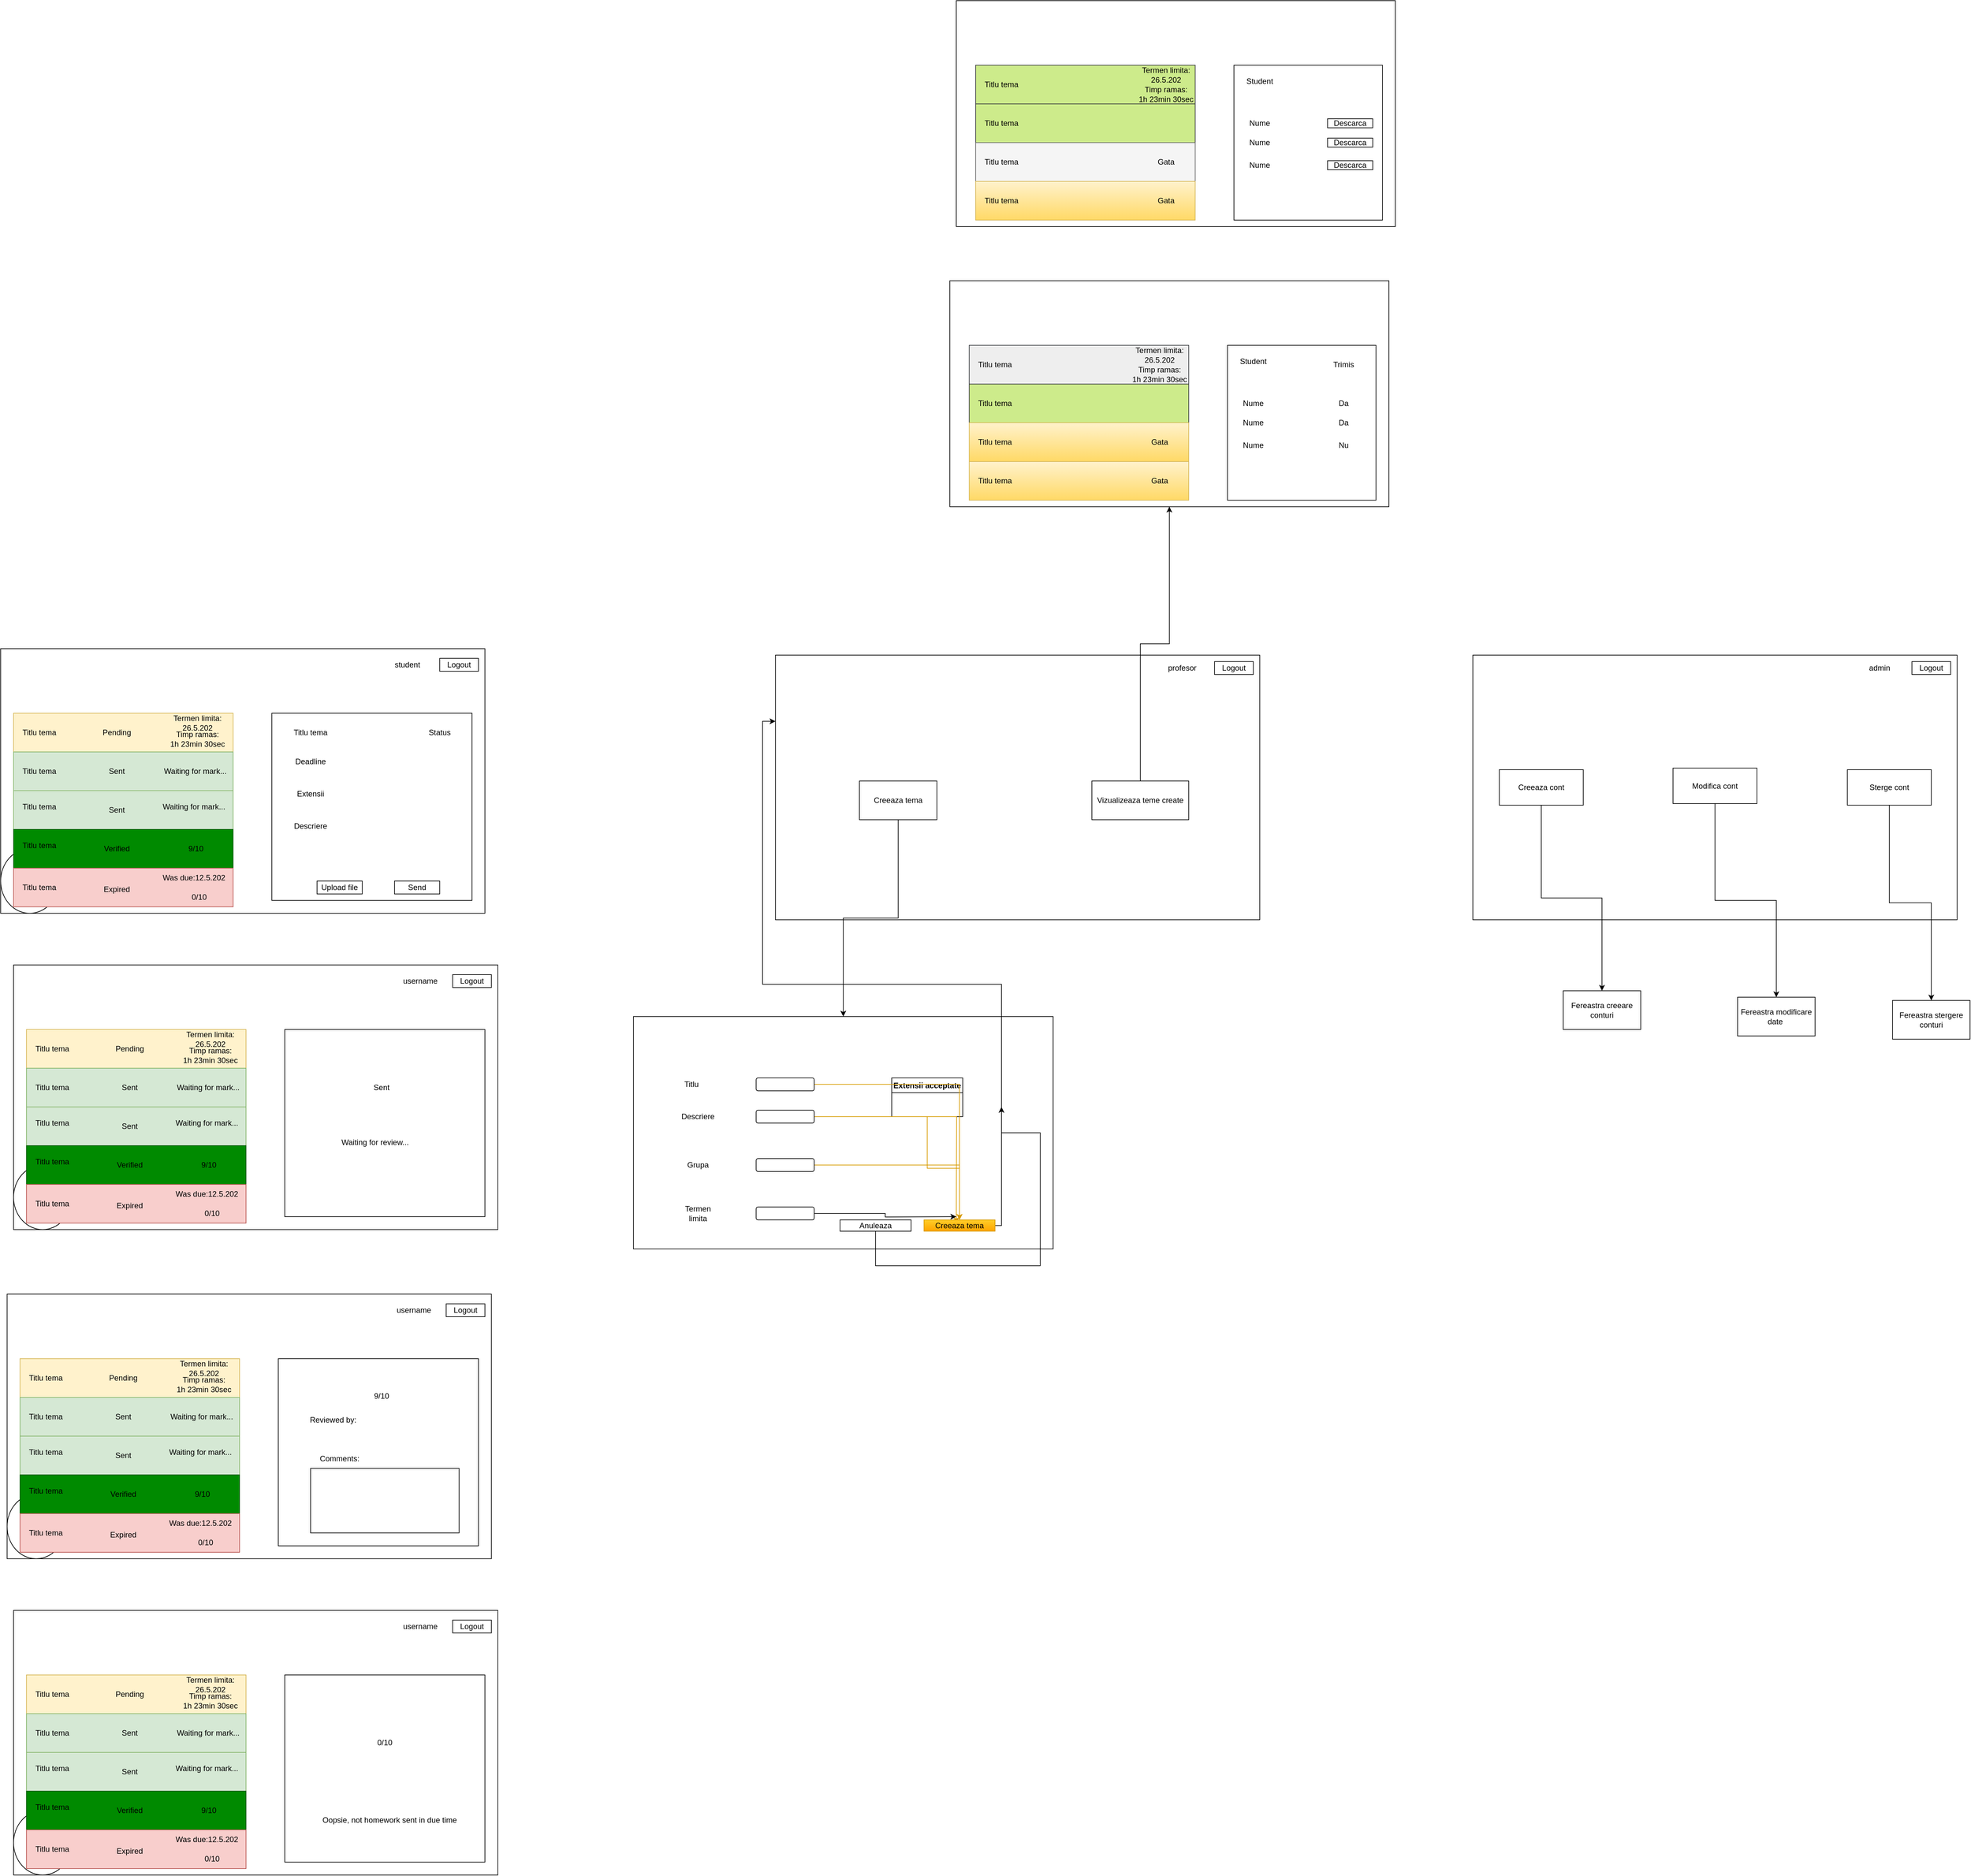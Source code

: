 <mxfile version="21.2.1" type="device">
  <diagram name="Pagina-1" id="XU3qZaKpHrffcBqZ7gna">
    <mxGraphModel dx="875" dy="1647" grid="1" gridSize="10" guides="1" tooltips="1" connect="1" arrows="1" fold="1" page="1" pageScale="1" pageWidth="827" pageHeight="1169" math="0" shadow="0">
      <root>
        <mxCell id="0" />
        <mxCell id="1" parent="0" />
        <mxCell id="yCoRCrYcr9WR2kOmPFQ8-5" value="" style="rounded=0;whiteSpace=wrap;html=1;" vertex="1" parent="1">
          <mxGeometry x="30" y="70" width="750" height="410" as="geometry" />
        </mxCell>
        <mxCell id="yCoRCrYcr9WR2kOmPFQ8-6" value="student" style="text;html=1;strokeColor=none;fillColor=none;align=center;verticalAlign=middle;whiteSpace=wrap;rounded=0;" vertex="1" parent="1">
          <mxGeometry x="630" y="80" width="60" height="30" as="geometry" />
        </mxCell>
        <mxCell id="yCoRCrYcr9WR2kOmPFQ8-7" value="Logout" style="rounded=0;whiteSpace=wrap;html=1;" vertex="1" parent="1">
          <mxGeometry x="710" y="85" width="60" height="20" as="geometry" />
        </mxCell>
        <mxCell id="yCoRCrYcr9WR2kOmPFQ8-23" value="" style="ellipse;whiteSpace=wrap;html=1;" vertex="1" parent="1">
          <mxGeometry x="30" y="380" width="90" height="100" as="geometry" />
        </mxCell>
        <mxCell id="yCoRCrYcr9WR2kOmPFQ8-24" value="" style="rounded=0;whiteSpace=wrap;html=1;fillColor=#fff2cc;strokeColor=#d6b656;" vertex="1" parent="1">
          <mxGeometry x="50" y="170" width="340" height="60" as="geometry" />
        </mxCell>
        <mxCell id="yCoRCrYcr9WR2kOmPFQ8-25" value="" style="rounded=0;whiteSpace=wrap;html=1;fillColor=#d5e8d4;strokeColor=#82b366;" vertex="1" parent="1">
          <mxGeometry x="50" y="230" width="340" height="60" as="geometry" />
        </mxCell>
        <mxCell id="yCoRCrYcr9WR2kOmPFQ8-26" value="" style="rounded=0;whiteSpace=wrap;html=1;fillColor=#d5e8d4;strokeColor=#82b366;" vertex="1" parent="1">
          <mxGeometry x="50" y="290" width="340" height="60" as="geometry" />
        </mxCell>
        <mxCell id="yCoRCrYcr9WR2kOmPFQ8-27" value="" style="rounded=0;whiteSpace=wrap;html=1;fillColor=#008a00;strokeColor=#005700;fontColor=#ffffff;" vertex="1" parent="1">
          <mxGeometry x="50" y="350" width="340" height="60" as="geometry" />
        </mxCell>
        <mxCell id="yCoRCrYcr9WR2kOmPFQ8-28" value="" style="rounded=0;whiteSpace=wrap;html=1;fillColor=#f8cecc;strokeColor=#b85450;" vertex="1" parent="1">
          <mxGeometry x="50" y="410" width="340" height="60" as="geometry" />
        </mxCell>
        <mxCell id="yCoRCrYcr9WR2kOmPFQ8-29" value="" style="rounded=0;whiteSpace=wrap;html=1;" vertex="1" parent="1">
          <mxGeometry x="450" y="170" width="310" height="290" as="geometry" />
        </mxCell>
        <mxCell id="yCoRCrYcr9WR2kOmPFQ8-30" value="Titlu tema" style="text;html=1;strokeColor=none;fillColor=none;align=center;verticalAlign=middle;whiteSpace=wrap;rounded=0;" vertex="1" parent="1">
          <mxGeometry x="60" y="185" width="60" height="30" as="geometry" />
        </mxCell>
        <mxCell id="yCoRCrYcr9WR2kOmPFQ8-31" value="Termen limita:&lt;br&gt;26.5.202" style="text;html=1;strokeColor=none;fillColor=none;align=center;verticalAlign=middle;whiteSpace=wrap;rounded=0;" vertex="1" parent="1">
          <mxGeometry x="290" y="180" width="90" height="10" as="geometry" />
        </mxCell>
        <mxCell id="yCoRCrYcr9WR2kOmPFQ8-32" value="Timp ramas:&lt;br&gt;1h 23min 30sec" style="text;html=1;strokeColor=none;fillColor=none;align=center;verticalAlign=middle;whiteSpace=wrap;rounded=0;" vertex="1" parent="1">
          <mxGeometry x="290" y="205" width="90" height="10" as="geometry" />
        </mxCell>
        <mxCell id="yCoRCrYcr9WR2kOmPFQ8-33" value="Titlu tema" style="text;html=1;strokeColor=none;fillColor=none;align=center;verticalAlign=middle;whiteSpace=wrap;rounded=0;" vertex="1" parent="1">
          <mxGeometry x="470" y="185" width="80" height="30" as="geometry" />
        </mxCell>
        <mxCell id="yCoRCrYcr9WR2kOmPFQ8-34" value="Deadline" style="text;html=1;strokeColor=none;fillColor=none;align=center;verticalAlign=middle;whiteSpace=wrap;rounded=0;" vertex="1" parent="1">
          <mxGeometry x="480" y="230" width="60" height="30" as="geometry" />
        </mxCell>
        <mxCell id="yCoRCrYcr9WR2kOmPFQ8-35" value="Status" style="text;html=1;strokeColor=none;fillColor=none;align=center;verticalAlign=middle;whiteSpace=wrap;rounded=0;" vertex="1" parent="1">
          <mxGeometry x="670" y="185" width="80" height="30" as="geometry" />
        </mxCell>
        <mxCell id="yCoRCrYcr9WR2kOmPFQ8-36" value="Upload file" style="rounded=0;whiteSpace=wrap;html=1;" vertex="1" parent="1">
          <mxGeometry x="520" y="430" width="70" height="20" as="geometry" />
        </mxCell>
        <mxCell id="yCoRCrYcr9WR2kOmPFQ8-37" value="Send" style="rounded=0;whiteSpace=wrap;html=1;" vertex="1" parent="1">
          <mxGeometry x="640" y="430" width="70" height="20" as="geometry" />
        </mxCell>
        <mxCell id="yCoRCrYcr9WR2kOmPFQ8-38" value="Extensii" style="text;html=1;strokeColor=none;fillColor=none;align=center;verticalAlign=middle;whiteSpace=wrap;rounded=0;" vertex="1" parent="1">
          <mxGeometry x="480" y="280" width="60" height="30" as="geometry" />
        </mxCell>
        <mxCell id="yCoRCrYcr9WR2kOmPFQ8-39" value="Descriere" style="text;html=1;strokeColor=none;fillColor=none;align=center;verticalAlign=middle;whiteSpace=wrap;rounded=0;" vertex="1" parent="1">
          <mxGeometry x="480" y="330" width="60" height="30" as="geometry" />
        </mxCell>
        <mxCell id="yCoRCrYcr9WR2kOmPFQ8-40" value="Pending" style="text;html=1;strokeColor=none;fillColor=none;align=center;verticalAlign=middle;whiteSpace=wrap;rounded=0;" vertex="1" parent="1">
          <mxGeometry x="180" y="185" width="60" height="30" as="geometry" />
        </mxCell>
        <mxCell id="yCoRCrYcr9WR2kOmPFQ8-41" value="Expired" style="text;html=1;strokeColor=none;fillColor=none;align=center;verticalAlign=middle;whiteSpace=wrap;rounded=0;" vertex="1" parent="1">
          <mxGeometry x="180" y="430" width="60" height="25" as="geometry" />
        </mxCell>
        <mxCell id="yCoRCrYcr9WR2kOmPFQ8-42" value="Sent" style="text;html=1;strokeColor=none;fillColor=none;align=center;verticalAlign=middle;whiteSpace=wrap;rounded=0;" vertex="1" parent="1">
          <mxGeometry x="180" y="245" width="60" height="30" as="geometry" />
        </mxCell>
        <mxCell id="yCoRCrYcr9WR2kOmPFQ8-43" value="Sent" style="text;html=1;strokeColor=none;fillColor=none;align=center;verticalAlign=middle;whiteSpace=wrap;rounded=0;" vertex="1" parent="1">
          <mxGeometry x="180" y="305" width="60" height="30" as="geometry" />
        </mxCell>
        <mxCell id="yCoRCrYcr9WR2kOmPFQ8-44" value="Verified" style="text;html=1;strokeColor=none;fillColor=none;align=center;verticalAlign=middle;whiteSpace=wrap;rounded=0;" vertex="1" parent="1">
          <mxGeometry x="180" y="365" width="60" height="30" as="geometry" />
        </mxCell>
        <mxCell id="yCoRCrYcr9WR2kOmPFQ8-45" value="Titlu tema" style="text;html=1;strokeColor=none;fillColor=none;align=center;verticalAlign=middle;whiteSpace=wrap;rounded=0;" vertex="1" parent="1">
          <mxGeometry x="60" y="245" width="60" height="30" as="geometry" />
        </mxCell>
        <mxCell id="yCoRCrYcr9WR2kOmPFQ8-46" value="Titlu tema" style="text;html=1;strokeColor=none;fillColor=none;align=center;verticalAlign=middle;whiteSpace=wrap;rounded=0;" vertex="1" parent="1">
          <mxGeometry x="60" y="300" width="60" height="30" as="geometry" />
        </mxCell>
        <mxCell id="yCoRCrYcr9WR2kOmPFQ8-47" value="Titlu tema" style="text;html=1;strokeColor=none;fillColor=none;align=center;verticalAlign=middle;whiteSpace=wrap;rounded=0;" vertex="1" parent="1">
          <mxGeometry x="60" y="360" width="60" height="30" as="geometry" />
        </mxCell>
        <mxCell id="yCoRCrYcr9WR2kOmPFQ8-48" value="Waiting for mark..." style="text;html=1;strokeColor=none;fillColor=none;align=center;verticalAlign=middle;whiteSpace=wrap;rounded=0;" vertex="1" parent="1">
          <mxGeometry x="280" y="245" width="102.5" height="30" as="geometry" />
        </mxCell>
        <mxCell id="yCoRCrYcr9WR2kOmPFQ8-50" value="9/10" style="text;html=1;strokeColor=none;fillColor=none;align=center;verticalAlign=middle;whiteSpace=wrap;rounded=0;" vertex="1" parent="1">
          <mxGeometry x="285" y="365" width="95" height="30" as="geometry" />
        </mxCell>
        <mxCell id="yCoRCrYcr9WR2kOmPFQ8-51" value="Was due:12.5.202" style="text;html=1;strokeColor=none;fillColor=none;align=center;verticalAlign=middle;whiteSpace=wrap;rounded=0;" vertex="1" parent="1">
          <mxGeometry x="262.5" y="410" width="132.5" height="30" as="geometry" />
        </mxCell>
        <mxCell id="yCoRCrYcr9WR2kOmPFQ8-52" value="Titlu tema" style="text;html=1;strokeColor=none;fillColor=none;align=center;verticalAlign=middle;whiteSpace=wrap;rounded=0;" vertex="1" parent="1">
          <mxGeometry x="60" y="425" width="60" height="30" as="geometry" />
        </mxCell>
        <mxCell id="yCoRCrYcr9WR2kOmPFQ8-53" value="Waiting for mark..." style="text;html=1;strokeColor=none;fillColor=none;align=center;verticalAlign=middle;whiteSpace=wrap;rounded=0;" vertex="1" parent="1">
          <mxGeometry x="277.5" y="300" width="102.5" height="30" as="geometry" />
        </mxCell>
        <mxCell id="yCoRCrYcr9WR2kOmPFQ8-54" value="0/10" style="text;html=1;strokeColor=none;fillColor=none;align=center;verticalAlign=middle;whiteSpace=wrap;rounded=0;" vertex="1" parent="1">
          <mxGeometry x="290" y="440" width="95" height="30" as="geometry" />
        </mxCell>
        <mxCell id="yCoRCrYcr9WR2kOmPFQ8-56" value="" style="rounded=0;whiteSpace=wrap;html=1;" vertex="1" parent="1">
          <mxGeometry x="50" y="560" width="750" height="410" as="geometry" />
        </mxCell>
        <mxCell id="yCoRCrYcr9WR2kOmPFQ8-57" value="username" style="text;html=1;strokeColor=none;fillColor=none;align=center;verticalAlign=middle;whiteSpace=wrap;rounded=0;" vertex="1" parent="1">
          <mxGeometry x="650" y="570" width="60" height="30" as="geometry" />
        </mxCell>
        <mxCell id="yCoRCrYcr9WR2kOmPFQ8-58" value="Logout" style="rounded=0;whiteSpace=wrap;html=1;" vertex="1" parent="1">
          <mxGeometry x="730" y="575" width="60" height="20" as="geometry" />
        </mxCell>
        <mxCell id="yCoRCrYcr9WR2kOmPFQ8-59" value="" style="ellipse;whiteSpace=wrap;html=1;" vertex="1" parent="1">
          <mxGeometry x="50" y="870" width="90" height="100" as="geometry" />
        </mxCell>
        <mxCell id="yCoRCrYcr9WR2kOmPFQ8-60" value="" style="rounded=0;whiteSpace=wrap;html=1;fillColor=#fff2cc;strokeColor=#d6b656;" vertex="1" parent="1">
          <mxGeometry x="70" y="660" width="340" height="60" as="geometry" />
        </mxCell>
        <mxCell id="yCoRCrYcr9WR2kOmPFQ8-61" value="" style="rounded=0;whiteSpace=wrap;html=1;fillColor=#d5e8d4;strokeColor=#82b366;" vertex="1" parent="1">
          <mxGeometry x="70" y="720" width="340" height="60" as="geometry" />
        </mxCell>
        <mxCell id="yCoRCrYcr9WR2kOmPFQ8-62" value="" style="rounded=0;whiteSpace=wrap;html=1;fillColor=#d5e8d4;strokeColor=#82b366;" vertex="1" parent="1">
          <mxGeometry x="70" y="780" width="340" height="60" as="geometry" />
        </mxCell>
        <mxCell id="yCoRCrYcr9WR2kOmPFQ8-63" value="" style="rounded=0;whiteSpace=wrap;html=1;fillColor=#008a00;strokeColor=#005700;fontColor=#ffffff;" vertex="1" parent="1">
          <mxGeometry x="70" y="840" width="340" height="60" as="geometry" />
        </mxCell>
        <mxCell id="yCoRCrYcr9WR2kOmPFQ8-64" value="" style="rounded=0;whiteSpace=wrap;html=1;fillColor=#f8cecc;strokeColor=#b85450;" vertex="1" parent="1">
          <mxGeometry x="70" y="900" width="340" height="60" as="geometry" />
        </mxCell>
        <mxCell id="yCoRCrYcr9WR2kOmPFQ8-65" value="" style="rounded=0;whiteSpace=wrap;html=1;" vertex="1" parent="1">
          <mxGeometry x="470" y="660" width="310" height="290" as="geometry" />
        </mxCell>
        <mxCell id="yCoRCrYcr9WR2kOmPFQ8-66" value="Titlu tema" style="text;html=1;strokeColor=none;fillColor=none;align=center;verticalAlign=middle;whiteSpace=wrap;rounded=0;" vertex="1" parent="1">
          <mxGeometry x="80" y="675" width="60" height="30" as="geometry" />
        </mxCell>
        <mxCell id="yCoRCrYcr9WR2kOmPFQ8-67" value="Termen limita:&lt;br&gt;26.5.202" style="text;html=1;strokeColor=none;fillColor=none;align=center;verticalAlign=middle;whiteSpace=wrap;rounded=0;" vertex="1" parent="1">
          <mxGeometry x="310" y="670" width="90" height="10" as="geometry" />
        </mxCell>
        <mxCell id="yCoRCrYcr9WR2kOmPFQ8-68" value="Timp ramas:&lt;br&gt;1h 23min 30sec" style="text;html=1;strokeColor=none;fillColor=none;align=center;verticalAlign=middle;whiteSpace=wrap;rounded=0;" vertex="1" parent="1">
          <mxGeometry x="310" y="695" width="90" height="10" as="geometry" />
        </mxCell>
        <mxCell id="yCoRCrYcr9WR2kOmPFQ8-76" value="Pending" style="text;html=1;strokeColor=none;fillColor=none;align=center;verticalAlign=middle;whiteSpace=wrap;rounded=0;" vertex="1" parent="1">
          <mxGeometry x="200" y="675" width="60" height="30" as="geometry" />
        </mxCell>
        <mxCell id="yCoRCrYcr9WR2kOmPFQ8-77" value="Expired" style="text;html=1;strokeColor=none;fillColor=none;align=center;verticalAlign=middle;whiteSpace=wrap;rounded=0;" vertex="1" parent="1">
          <mxGeometry x="200" y="920" width="60" height="25" as="geometry" />
        </mxCell>
        <mxCell id="yCoRCrYcr9WR2kOmPFQ8-78" value="Sent" style="text;html=1;strokeColor=none;fillColor=none;align=center;verticalAlign=middle;whiteSpace=wrap;rounded=0;" vertex="1" parent="1">
          <mxGeometry x="200" y="735" width="60" height="30" as="geometry" />
        </mxCell>
        <mxCell id="yCoRCrYcr9WR2kOmPFQ8-79" value="Sent" style="text;html=1;strokeColor=none;fillColor=none;align=center;verticalAlign=middle;whiteSpace=wrap;rounded=0;" vertex="1" parent="1">
          <mxGeometry x="200" y="795" width="60" height="30" as="geometry" />
        </mxCell>
        <mxCell id="yCoRCrYcr9WR2kOmPFQ8-80" value="Verified" style="text;html=1;strokeColor=none;fillColor=none;align=center;verticalAlign=middle;whiteSpace=wrap;rounded=0;" vertex="1" parent="1">
          <mxGeometry x="200" y="855" width="60" height="30" as="geometry" />
        </mxCell>
        <mxCell id="yCoRCrYcr9WR2kOmPFQ8-81" value="Titlu tema" style="text;html=1;strokeColor=none;fillColor=none;align=center;verticalAlign=middle;whiteSpace=wrap;rounded=0;" vertex="1" parent="1">
          <mxGeometry x="80" y="735" width="60" height="30" as="geometry" />
        </mxCell>
        <mxCell id="yCoRCrYcr9WR2kOmPFQ8-82" value="Titlu tema" style="text;html=1;strokeColor=none;fillColor=none;align=center;verticalAlign=middle;whiteSpace=wrap;rounded=0;" vertex="1" parent="1">
          <mxGeometry x="80" y="790" width="60" height="30" as="geometry" />
        </mxCell>
        <mxCell id="yCoRCrYcr9WR2kOmPFQ8-83" value="Titlu tema" style="text;html=1;strokeColor=none;fillColor=none;align=center;verticalAlign=middle;whiteSpace=wrap;rounded=0;" vertex="1" parent="1">
          <mxGeometry x="80" y="850" width="60" height="30" as="geometry" />
        </mxCell>
        <mxCell id="yCoRCrYcr9WR2kOmPFQ8-84" value="Waiting for mark..." style="text;html=1;strokeColor=none;fillColor=none;align=center;verticalAlign=middle;whiteSpace=wrap;rounded=0;" vertex="1" parent="1">
          <mxGeometry x="300" y="735" width="102.5" height="30" as="geometry" />
        </mxCell>
        <mxCell id="yCoRCrYcr9WR2kOmPFQ8-85" value="9/10" style="text;html=1;strokeColor=none;fillColor=none;align=center;verticalAlign=middle;whiteSpace=wrap;rounded=0;" vertex="1" parent="1">
          <mxGeometry x="305" y="855" width="95" height="30" as="geometry" />
        </mxCell>
        <mxCell id="yCoRCrYcr9WR2kOmPFQ8-86" value="Was due:12.5.202" style="text;html=1;strokeColor=none;fillColor=none;align=center;verticalAlign=middle;whiteSpace=wrap;rounded=0;" vertex="1" parent="1">
          <mxGeometry x="282.5" y="900" width="132.5" height="30" as="geometry" />
        </mxCell>
        <mxCell id="yCoRCrYcr9WR2kOmPFQ8-87" value="Titlu tema" style="text;html=1;strokeColor=none;fillColor=none;align=center;verticalAlign=middle;whiteSpace=wrap;rounded=0;" vertex="1" parent="1">
          <mxGeometry x="80" y="915" width="60" height="30" as="geometry" />
        </mxCell>
        <mxCell id="yCoRCrYcr9WR2kOmPFQ8-88" value="Waiting for mark..." style="text;html=1;strokeColor=none;fillColor=none;align=center;verticalAlign=middle;whiteSpace=wrap;rounded=0;" vertex="1" parent="1">
          <mxGeometry x="297.5" y="790" width="102.5" height="30" as="geometry" />
        </mxCell>
        <mxCell id="yCoRCrYcr9WR2kOmPFQ8-89" value="0/10" style="text;html=1;strokeColor=none;fillColor=none;align=center;verticalAlign=middle;whiteSpace=wrap;rounded=0;" vertex="1" parent="1">
          <mxGeometry x="310" y="930" width="95" height="30" as="geometry" />
        </mxCell>
        <mxCell id="yCoRCrYcr9WR2kOmPFQ8-90" value="Sent" style="text;html=1;strokeColor=none;fillColor=none;align=center;verticalAlign=middle;whiteSpace=wrap;rounded=0;" vertex="1" parent="1">
          <mxGeometry x="590" y="735" width="60" height="30" as="geometry" />
        </mxCell>
        <mxCell id="yCoRCrYcr9WR2kOmPFQ8-92" value="Waiting for review..." style="text;html=1;strokeColor=none;fillColor=none;align=center;verticalAlign=middle;whiteSpace=wrap;rounded=0;" vertex="1" parent="1">
          <mxGeometry x="535" y="820" width="150" height="30" as="geometry" />
        </mxCell>
        <mxCell id="yCoRCrYcr9WR2kOmPFQ8-93" value="" style="rounded=0;whiteSpace=wrap;html=1;" vertex="1" parent="1">
          <mxGeometry x="40" y="1070" width="750" height="410" as="geometry" />
        </mxCell>
        <mxCell id="yCoRCrYcr9WR2kOmPFQ8-94" value="username" style="text;html=1;strokeColor=none;fillColor=none;align=center;verticalAlign=middle;whiteSpace=wrap;rounded=0;" vertex="1" parent="1">
          <mxGeometry x="640" y="1080" width="60" height="30" as="geometry" />
        </mxCell>
        <mxCell id="yCoRCrYcr9WR2kOmPFQ8-95" value="Logout" style="rounded=0;whiteSpace=wrap;html=1;" vertex="1" parent="1">
          <mxGeometry x="720" y="1085" width="60" height="20" as="geometry" />
        </mxCell>
        <mxCell id="yCoRCrYcr9WR2kOmPFQ8-96" value="" style="ellipse;whiteSpace=wrap;html=1;" vertex="1" parent="1">
          <mxGeometry x="40" y="1380" width="90" height="100" as="geometry" />
        </mxCell>
        <mxCell id="yCoRCrYcr9WR2kOmPFQ8-97" value="" style="rounded=0;whiteSpace=wrap;html=1;fillColor=#fff2cc;strokeColor=#d6b656;" vertex="1" parent="1">
          <mxGeometry x="60" y="1170" width="340" height="60" as="geometry" />
        </mxCell>
        <mxCell id="yCoRCrYcr9WR2kOmPFQ8-98" value="" style="rounded=0;whiteSpace=wrap;html=1;fillColor=#d5e8d4;strokeColor=#82b366;" vertex="1" parent="1">
          <mxGeometry x="60" y="1230" width="340" height="60" as="geometry" />
        </mxCell>
        <mxCell id="yCoRCrYcr9WR2kOmPFQ8-99" value="" style="rounded=0;whiteSpace=wrap;html=1;fillColor=#d5e8d4;strokeColor=#82b366;" vertex="1" parent="1">
          <mxGeometry x="60" y="1290" width="340" height="60" as="geometry" />
        </mxCell>
        <mxCell id="yCoRCrYcr9WR2kOmPFQ8-100" value="" style="rounded=0;whiteSpace=wrap;html=1;fillColor=#008a00;strokeColor=#005700;fontColor=#ffffff;" vertex="1" parent="1">
          <mxGeometry x="60" y="1350" width="340" height="60" as="geometry" />
        </mxCell>
        <mxCell id="yCoRCrYcr9WR2kOmPFQ8-101" value="" style="rounded=0;whiteSpace=wrap;html=1;fillColor=#f8cecc;strokeColor=#b85450;" vertex="1" parent="1">
          <mxGeometry x="60" y="1410" width="340" height="60" as="geometry" />
        </mxCell>
        <mxCell id="yCoRCrYcr9WR2kOmPFQ8-102" value="" style="rounded=0;whiteSpace=wrap;html=1;" vertex="1" parent="1">
          <mxGeometry x="460" y="1170" width="310" height="290" as="geometry" />
        </mxCell>
        <mxCell id="yCoRCrYcr9WR2kOmPFQ8-103" value="Titlu tema" style="text;html=1;strokeColor=none;fillColor=none;align=center;verticalAlign=middle;whiteSpace=wrap;rounded=0;" vertex="1" parent="1">
          <mxGeometry x="70" y="1185" width="60" height="30" as="geometry" />
        </mxCell>
        <mxCell id="yCoRCrYcr9WR2kOmPFQ8-104" value="Termen limita:&lt;br&gt;26.5.202" style="text;html=1;strokeColor=none;fillColor=none;align=center;verticalAlign=middle;whiteSpace=wrap;rounded=0;" vertex="1" parent="1">
          <mxGeometry x="300" y="1180" width="90" height="10" as="geometry" />
        </mxCell>
        <mxCell id="yCoRCrYcr9WR2kOmPFQ8-105" value="Timp ramas:&lt;br&gt;1h 23min 30sec" style="text;html=1;strokeColor=none;fillColor=none;align=center;verticalAlign=middle;whiteSpace=wrap;rounded=0;" vertex="1" parent="1">
          <mxGeometry x="300" y="1205" width="90" height="10" as="geometry" />
        </mxCell>
        <mxCell id="yCoRCrYcr9WR2kOmPFQ8-106" value="Pending" style="text;html=1;strokeColor=none;fillColor=none;align=center;verticalAlign=middle;whiteSpace=wrap;rounded=0;" vertex="1" parent="1">
          <mxGeometry x="190" y="1185" width="60" height="30" as="geometry" />
        </mxCell>
        <mxCell id="yCoRCrYcr9WR2kOmPFQ8-107" value="Expired" style="text;html=1;strokeColor=none;fillColor=none;align=center;verticalAlign=middle;whiteSpace=wrap;rounded=0;" vertex="1" parent="1">
          <mxGeometry x="190" y="1430" width="60" height="25" as="geometry" />
        </mxCell>
        <mxCell id="yCoRCrYcr9WR2kOmPFQ8-108" value="Sent" style="text;html=1;strokeColor=none;fillColor=none;align=center;verticalAlign=middle;whiteSpace=wrap;rounded=0;" vertex="1" parent="1">
          <mxGeometry x="190" y="1245" width="60" height="30" as="geometry" />
        </mxCell>
        <mxCell id="yCoRCrYcr9WR2kOmPFQ8-109" value="Sent" style="text;html=1;strokeColor=none;fillColor=none;align=center;verticalAlign=middle;whiteSpace=wrap;rounded=0;" vertex="1" parent="1">
          <mxGeometry x="190" y="1305" width="60" height="30" as="geometry" />
        </mxCell>
        <mxCell id="yCoRCrYcr9WR2kOmPFQ8-110" value="Verified" style="text;html=1;strokeColor=none;fillColor=none;align=center;verticalAlign=middle;whiteSpace=wrap;rounded=0;" vertex="1" parent="1">
          <mxGeometry x="190" y="1365" width="60" height="30" as="geometry" />
        </mxCell>
        <mxCell id="yCoRCrYcr9WR2kOmPFQ8-111" value="Titlu tema" style="text;html=1;strokeColor=none;fillColor=none;align=center;verticalAlign=middle;whiteSpace=wrap;rounded=0;" vertex="1" parent="1">
          <mxGeometry x="70" y="1245" width="60" height="30" as="geometry" />
        </mxCell>
        <mxCell id="yCoRCrYcr9WR2kOmPFQ8-112" value="Titlu tema" style="text;html=1;strokeColor=none;fillColor=none;align=center;verticalAlign=middle;whiteSpace=wrap;rounded=0;" vertex="1" parent="1">
          <mxGeometry x="70" y="1300" width="60" height="30" as="geometry" />
        </mxCell>
        <mxCell id="yCoRCrYcr9WR2kOmPFQ8-113" value="Titlu tema" style="text;html=1;strokeColor=none;fillColor=none;align=center;verticalAlign=middle;whiteSpace=wrap;rounded=0;" vertex="1" parent="1">
          <mxGeometry x="70" y="1360" width="60" height="30" as="geometry" />
        </mxCell>
        <mxCell id="yCoRCrYcr9WR2kOmPFQ8-114" value="Waiting for mark..." style="text;html=1;strokeColor=none;fillColor=none;align=center;verticalAlign=middle;whiteSpace=wrap;rounded=0;" vertex="1" parent="1">
          <mxGeometry x="290" y="1245" width="102.5" height="30" as="geometry" />
        </mxCell>
        <mxCell id="yCoRCrYcr9WR2kOmPFQ8-115" value="9/10" style="text;html=1;strokeColor=none;fillColor=none;align=center;verticalAlign=middle;whiteSpace=wrap;rounded=0;" vertex="1" parent="1">
          <mxGeometry x="295" y="1365" width="95" height="30" as="geometry" />
        </mxCell>
        <mxCell id="yCoRCrYcr9WR2kOmPFQ8-116" value="Was due:12.5.202" style="text;html=1;strokeColor=none;fillColor=none;align=center;verticalAlign=middle;whiteSpace=wrap;rounded=0;" vertex="1" parent="1">
          <mxGeometry x="272.5" y="1410" width="132.5" height="30" as="geometry" />
        </mxCell>
        <mxCell id="yCoRCrYcr9WR2kOmPFQ8-117" value="Titlu tema" style="text;html=1;strokeColor=none;fillColor=none;align=center;verticalAlign=middle;whiteSpace=wrap;rounded=0;" vertex="1" parent="1">
          <mxGeometry x="70" y="1425" width="60" height="30" as="geometry" />
        </mxCell>
        <mxCell id="yCoRCrYcr9WR2kOmPFQ8-118" value="Waiting for mark..." style="text;html=1;strokeColor=none;fillColor=none;align=center;verticalAlign=middle;whiteSpace=wrap;rounded=0;" vertex="1" parent="1">
          <mxGeometry x="287.5" y="1300" width="102.5" height="30" as="geometry" />
        </mxCell>
        <mxCell id="yCoRCrYcr9WR2kOmPFQ8-119" value="0/10" style="text;html=1;strokeColor=none;fillColor=none;align=center;verticalAlign=middle;whiteSpace=wrap;rounded=0;" vertex="1" parent="1">
          <mxGeometry x="300" y="1440" width="95" height="30" as="geometry" />
        </mxCell>
        <mxCell id="yCoRCrYcr9WR2kOmPFQ8-120" value="9/10" style="text;html=1;strokeColor=none;fillColor=none;align=center;verticalAlign=middle;whiteSpace=wrap;rounded=0;" vertex="1" parent="1">
          <mxGeometry x="565" y="1205" width="110" height="45" as="geometry" />
        </mxCell>
        <mxCell id="yCoRCrYcr9WR2kOmPFQ8-121" value="Comments:" style="text;html=1;strokeColor=none;fillColor=none;align=center;verticalAlign=middle;whiteSpace=wrap;rounded=0;" vertex="1" parent="1">
          <mxGeometry x="480" y="1310" width="150" height="30" as="geometry" />
        </mxCell>
        <mxCell id="yCoRCrYcr9WR2kOmPFQ8-122" value="" style="rounded=0;whiteSpace=wrap;html=1;" vertex="1" parent="1">
          <mxGeometry x="510" y="1340" width="230" height="100" as="geometry" />
        </mxCell>
        <mxCell id="yCoRCrYcr9WR2kOmPFQ8-123" value="Reviewed by:" style="text;html=1;strokeColor=none;fillColor=none;align=center;verticalAlign=middle;whiteSpace=wrap;rounded=0;" vertex="1" parent="1">
          <mxGeometry x="490" y="1250" width="110" height="30" as="geometry" />
        </mxCell>
        <mxCell id="yCoRCrYcr9WR2kOmPFQ8-124" value="" style="rounded=0;whiteSpace=wrap;html=1;" vertex="1" parent="1">
          <mxGeometry x="50" y="1560" width="750" height="410" as="geometry" />
        </mxCell>
        <mxCell id="yCoRCrYcr9WR2kOmPFQ8-125" value="username" style="text;html=1;strokeColor=none;fillColor=none;align=center;verticalAlign=middle;whiteSpace=wrap;rounded=0;" vertex="1" parent="1">
          <mxGeometry x="650" y="1570" width="60" height="30" as="geometry" />
        </mxCell>
        <mxCell id="yCoRCrYcr9WR2kOmPFQ8-126" value="Logout" style="rounded=0;whiteSpace=wrap;html=1;" vertex="1" parent="1">
          <mxGeometry x="730" y="1575" width="60" height="20" as="geometry" />
        </mxCell>
        <mxCell id="yCoRCrYcr9WR2kOmPFQ8-127" value="" style="ellipse;whiteSpace=wrap;html=1;" vertex="1" parent="1">
          <mxGeometry x="50" y="1870" width="90" height="100" as="geometry" />
        </mxCell>
        <mxCell id="yCoRCrYcr9WR2kOmPFQ8-128" value="" style="rounded=0;whiteSpace=wrap;html=1;fillColor=#fff2cc;strokeColor=#d6b656;" vertex="1" parent="1">
          <mxGeometry x="70" y="1660" width="340" height="60" as="geometry" />
        </mxCell>
        <mxCell id="yCoRCrYcr9WR2kOmPFQ8-129" value="" style="rounded=0;whiteSpace=wrap;html=1;fillColor=#d5e8d4;strokeColor=#82b366;" vertex="1" parent="1">
          <mxGeometry x="70" y="1720" width="340" height="60" as="geometry" />
        </mxCell>
        <mxCell id="yCoRCrYcr9WR2kOmPFQ8-130" value="" style="rounded=0;whiteSpace=wrap;html=1;fillColor=#d5e8d4;strokeColor=#82b366;" vertex="1" parent="1">
          <mxGeometry x="70" y="1780" width="340" height="60" as="geometry" />
        </mxCell>
        <mxCell id="yCoRCrYcr9WR2kOmPFQ8-131" value="" style="rounded=0;whiteSpace=wrap;html=1;fillColor=#008a00;strokeColor=#005700;fontColor=#ffffff;" vertex="1" parent="1">
          <mxGeometry x="70" y="1840" width="340" height="60" as="geometry" />
        </mxCell>
        <mxCell id="yCoRCrYcr9WR2kOmPFQ8-132" value="" style="rounded=0;whiteSpace=wrap;html=1;fillColor=#f8cecc;strokeColor=#b85450;" vertex="1" parent="1">
          <mxGeometry x="70" y="1900" width="340" height="60" as="geometry" />
        </mxCell>
        <mxCell id="yCoRCrYcr9WR2kOmPFQ8-133" value="" style="rounded=0;whiteSpace=wrap;html=1;" vertex="1" parent="1">
          <mxGeometry x="470" y="1660" width="310" height="290" as="geometry" />
        </mxCell>
        <mxCell id="yCoRCrYcr9WR2kOmPFQ8-134" value="Titlu tema" style="text;html=1;strokeColor=none;fillColor=none;align=center;verticalAlign=middle;whiteSpace=wrap;rounded=0;" vertex="1" parent="1">
          <mxGeometry x="80" y="1675" width="60" height="30" as="geometry" />
        </mxCell>
        <mxCell id="yCoRCrYcr9WR2kOmPFQ8-135" value="Termen limita:&lt;br&gt;26.5.202" style="text;html=1;strokeColor=none;fillColor=none;align=center;verticalAlign=middle;whiteSpace=wrap;rounded=0;" vertex="1" parent="1">
          <mxGeometry x="310" y="1670" width="90" height="10" as="geometry" />
        </mxCell>
        <mxCell id="yCoRCrYcr9WR2kOmPFQ8-136" value="Timp ramas:&lt;br&gt;1h 23min 30sec" style="text;html=1;strokeColor=none;fillColor=none;align=center;verticalAlign=middle;whiteSpace=wrap;rounded=0;" vertex="1" parent="1">
          <mxGeometry x="310" y="1695" width="90" height="10" as="geometry" />
        </mxCell>
        <mxCell id="yCoRCrYcr9WR2kOmPFQ8-137" value="Pending" style="text;html=1;strokeColor=none;fillColor=none;align=center;verticalAlign=middle;whiteSpace=wrap;rounded=0;" vertex="1" parent="1">
          <mxGeometry x="200" y="1675" width="60" height="30" as="geometry" />
        </mxCell>
        <mxCell id="yCoRCrYcr9WR2kOmPFQ8-138" value="Expired" style="text;html=1;strokeColor=none;fillColor=none;align=center;verticalAlign=middle;whiteSpace=wrap;rounded=0;" vertex="1" parent="1">
          <mxGeometry x="200" y="1920" width="60" height="25" as="geometry" />
        </mxCell>
        <mxCell id="yCoRCrYcr9WR2kOmPFQ8-139" value="Sent" style="text;html=1;strokeColor=none;fillColor=none;align=center;verticalAlign=middle;whiteSpace=wrap;rounded=0;" vertex="1" parent="1">
          <mxGeometry x="200" y="1735" width="60" height="30" as="geometry" />
        </mxCell>
        <mxCell id="yCoRCrYcr9WR2kOmPFQ8-140" value="Sent" style="text;html=1;strokeColor=none;fillColor=none;align=center;verticalAlign=middle;whiteSpace=wrap;rounded=0;" vertex="1" parent="1">
          <mxGeometry x="200" y="1795" width="60" height="30" as="geometry" />
        </mxCell>
        <mxCell id="yCoRCrYcr9WR2kOmPFQ8-141" value="Verified" style="text;html=1;strokeColor=none;fillColor=none;align=center;verticalAlign=middle;whiteSpace=wrap;rounded=0;" vertex="1" parent="1">
          <mxGeometry x="200" y="1855" width="60" height="30" as="geometry" />
        </mxCell>
        <mxCell id="yCoRCrYcr9WR2kOmPFQ8-142" value="Titlu tema" style="text;html=1;strokeColor=none;fillColor=none;align=center;verticalAlign=middle;whiteSpace=wrap;rounded=0;" vertex="1" parent="1">
          <mxGeometry x="80" y="1735" width="60" height="30" as="geometry" />
        </mxCell>
        <mxCell id="yCoRCrYcr9WR2kOmPFQ8-143" value="Titlu tema" style="text;html=1;strokeColor=none;fillColor=none;align=center;verticalAlign=middle;whiteSpace=wrap;rounded=0;" vertex="1" parent="1">
          <mxGeometry x="80" y="1790" width="60" height="30" as="geometry" />
        </mxCell>
        <mxCell id="yCoRCrYcr9WR2kOmPFQ8-144" value="Titlu tema" style="text;html=1;strokeColor=none;fillColor=none;align=center;verticalAlign=middle;whiteSpace=wrap;rounded=0;" vertex="1" parent="1">
          <mxGeometry x="80" y="1850" width="60" height="30" as="geometry" />
        </mxCell>
        <mxCell id="yCoRCrYcr9WR2kOmPFQ8-145" value="Waiting for mark..." style="text;html=1;strokeColor=none;fillColor=none;align=center;verticalAlign=middle;whiteSpace=wrap;rounded=0;" vertex="1" parent="1">
          <mxGeometry x="300" y="1735" width="102.5" height="30" as="geometry" />
        </mxCell>
        <mxCell id="yCoRCrYcr9WR2kOmPFQ8-146" value="9/10" style="text;html=1;strokeColor=none;fillColor=none;align=center;verticalAlign=middle;whiteSpace=wrap;rounded=0;" vertex="1" parent="1">
          <mxGeometry x="305" y="1855" width="95" height="30" as="geometry" />
        </mxCell>
        <mxCell id="yCoRCrYcr9WR2kOmPFQ8-147" value="Was due:12.5.202" style="text;html=1;strokeColor=none;fillColor=none;align=center;verticalAlign=middle;whiteSpace=wrap;rounded=0;" vertex="1" parent="1">
          <mxGeometry x="282.5" y="1900" width="132.5" height="30" as="geometry" />
        </mxCell>
        <mxCell id="yCoRCrYcr9WR2kOmPFQ8-148" value="Titlu tema" style="text;html=1;strokeColor=none;fillColor=none;align=center;verticalAlign=middle;whiteSpace=wrap;rounded=0;" vertex="1" parent="1">
          <mxGeometry x="80" y="1915" width="60" height="30" as="geometry" />
        </mxCell>
        <mxCell id="yCoRCrYcr9WR2kOmPFQ8-149" value="Waiting for mark..." style="text;html=1;strokeColor=none;fillColor=none;align=center;verticalAlign=middle;whiteSpace=wrap;rounded=0;" vertex="1" parent="1">
          <mxGeometry x="297.5" y="1790" width="102.5" height="30" as="geometry" />
        </mxCell>
        <mxCell id="yCoRCrYcr9WR2kOmPFQ8-150" value="0/10" style="text;html=1;strokeColor=none;fillColor=none;align=center;verticalAlign=middle;whiteSpace=wrap;rounded=0;" vertex="1" parent="1">
          <mxGeometry x="310" y="1930" width="95" height="30" as="geometry" />
        </mxCell>
        <mxCell id="yCoRCrYcr9WR2kOmPFQ8-155" value="Oopsie, not homework sent in due time" style="text;html=1;strokeColor=none;fillColor=none;align=center;verticalAlign=middle;whiteSpace=wrap;rounded=0;" vertex="1" parent="1">
          <mxGeometry x="520" y="1870" width="225" height="30" as="geometry" />
        </mxCell>
        <mxCell id="yCoRCrYcr9WR2kOmPFQ8-156" value="0/10" style="text;html=1;strokeColor=none;fillColor=none;align=center;verticalAlign=middle;whiteSpace=wrap;rounded=0;" vertex="1" parent="1">
          <mxGeometry x="595" y="1750" width="60" height="30" as="geometry" />
        </mxCell>
        <mxCell id="yCoRCrYcr9WR2kOmPFQ8-158" value="" style="rounded=0;whiteSpace=wrap;html=1;" vertex="1" parent="1">
          <mxGeometry x="1230" y="80" width="750" height="410" as="geometry" />
        </mxCell>
        <mxCell id="yCoRCrYcr9WR2kOmPFQ8-159" value="Logout" style="rounded=0;whiteSpace=wrap;html=1;" vertex="1" parent="1">
          <mxGeometry x="1910" y="90" width="60" height="20" as="geometry" />
        </mxCell>
        <mxCell id="yCoRCrYcr9WR2kOmPFQ8-160" value="profesor" style="text;html=1;strokeColor=none;fillColor=none;align=center;verticalAlign=middle;whiteSpace=wrap;rounded=0;" vertex="1" parent="1">
          <mxGeometry x="1830" y="85" width="60" height="30" as="geometry" />
        </mxCell>
        <mxCell id="yCoRCrYcr9WR2kOmPFQ8-161" value="" style="rounded=0;whiteSpace=wrap;html=1;" vertex="1" parent="1">
          <mxGeometry x="2310" y="80" width="750" height="410" as="geometry" />
        </mxCell>
        <mxCell id="yCoRCrYcr9WR2kOmPFQ8-162" value="Logout" style="rounded=0;whiteSpace=wrap;html=1;" vertex="1" parent="1">
          <mxGeometry x="2990" y="90" width="60" height="20" as="geometry" />
        </mxCell>
        <mxCell id="yCoRCrYcr9WR2kOmPFQ8-163" value="admin" style="text;html=1;strokeColor=none;fillColor=none;align=center;verticalAlign=middle;whiteSpace=wrap;rounded=0;" vertex="1" parent="1">
          <mxGeometry x="2910" y="85" width="60" height="30" as="geometry" />
        </mxCell>
        <mxCell id="yCoRCrYcr9WR2kOmPFQ8-174" style="edgeStyle=orthogonalEdgeStyle;rounded=0;orthogonalLoop=1;jettySize=auto;html=1;" edge="1" parent="1" source="yCoRCrYcr9WR2kOmPFQ8-164" target="yCoRCrYcr9WR2kOmPFQ8-175">
          <mxGeometry relative="1" as="geometry">
            <mxPoint x="2510" y="630" as="targetPoint" />
          </mxGeometry>
        </mxCell>
        <mxCell id="yCoRCrYcr9WR2kOmPFQ8-164" value="Creeaza cont" style="rounded=0;whiteSpace=wrap;html=1;" vertex="1" parent="1">
          <mxGeometry x="2351" y="257.5" width="130" height="55" as="geometry" />
        </mxCell>
        <mxCell id="yCoRCrYcr9WR2kOmPFQ8-173" style="edgeStyle=orthogonalEdgeStyle;rounded=0;orthogonalLoop=1;jettySize=auto;html=1;entryX=0.5;entryY=0;entryDx=0;entryDy=0;" edge="1" parent="1" source="yCoRCrYcr9WR2kOmPFQ8-165" target="yCoRCrYcr9WR2kOmPFQ8-172">
          <mxGeometry relative="1" as="geometry" />
        </mxCell>
        <mxCell id="yCoRCrYcr9WR2kOmPFQ8-165" value="Sterge cont" style="rounded=0;whiteSpace=wrap;html=1;" vertex="1" parent="1">
          <mxGeometry x="2890" y="257.5" width="130" height="55" as="geometry" />
        </mxCell>
        <mxCell id="yCoRCrYcr9WR2kOmPFQ8-170" style="edgeStyle=orthogonalEdgeStyle;rounded=0;orthogonalLoop=1;jettySize=auto;html=1;" edge="1" parent="1" source="yCoRCrYcr9WR2kOmPFQ8-166" target="yCoRCrYcr9WR2kOmPFQ8-171">
          <mxGeometry relative="1" as="geometry">
            <mxPoint x="2780" y="640" as="targetPoint" />
          </mxGeometry>
        </mxCell>
        <mxCell id="yCoRCrYcr9WR2kOmPFQ8-166" value="Modifica cont" style="rounded=0;whiteSpace=wrap;html=1;" vertex="1" parent="1">
          <mxGeometry x="2620" y="255" width="130" height="55" as="geometry" />
        </mxCell>
        <mxCell id="yCoRCrYcr9WR2kOmPFQ8-171" value="Fereastra modificare date&amp;nbsp;" style="rounded=0;whiteSpace=wrap;html=1;" vertex="1" parent="1">
          <mxGeometry x="2720" y="610" width="120" height="60" as="geometry" />
        </mxCell>
        <mxCell id="yCoRCrYcr9WR2kOmPFQ8-172" value="Fereastra stergere conturi" style="rounded=0;whiteSpace=wrap;html=1;" vertex="1" parent="1">
          <mxGeometry x="2960" y="615" width="120" height="60" as="geometry" />
        </mxCell>
        <mxCell id="yCoRCrYcr9WR2kOmPFQ8-175" value="Fereastra creeare conturi" style="rounded=0;whiteSpace=wrap;html=1;" vertex="1" parent="1">
          <mxGeometry x="2450" y="600" width="120" height="60" as="geometry" />
        </mxCell>
        <mxCell id="yCoRCrYcr9WR2kOmPFQ8-184" style="edgeStyle=orthogonalEdgeStyle;rounded=0;orthogonalLoop=1;jettySize=auto;html=1;" edge="1" parent="1" source="yCoRCrYcr9WR2kOmPFQ8-182" target="yCoRCrYcr9WR2kOmPFQ8-185">
          <mxGeometry relative="1" as="geometry">
            <mxPoint x="1320" y="650" as="targetPoint" />
          </mxGeometry>
        </mxCell>
        <mxCell id="yCoRCrYcr9WR2kOmPFQ8-182" value="Creeaza tema" style="rounded=0;whiteSpace=wrap;html=1;" vertex="1" parent="1">
          <mxGeometry x="1360" y="275" width="120" height="60" as="geometry" />
        </mxCell>
        <mxCell id="yCoRCrYcr9WR2kOmPFQ8-206" style="edgeStyle=orthogonalEdgeStyle;rounded=0;orthogonalLoop=1;jettySize=auto;html=1;" edge="1" parent="1" source="yCoRCrYcr9WR2kOmPFQ8-183" target="yCoRCrYcr9WR2kOmPFQ8-207">
          <mxGeometry relative="1" as="geometry">
            <mxPoint x="1800" y="-180" as="targetPoint" />
          </mxGeometry>
        </mxCell>
        <mxCell id="yCoRCrYcr9WR2kOmPFQ8-183" value="Vizualizeaza teme create" style="rounded=0;whiteSpace=wrap;html=1;" vertex="1" parent="1">
          <mxGeometry x="1720" y="275" width="150" height="60" as="geometry" />
        </mxCell>
        <mxCell id="yCoRCrYcr9WR2kOmPFQ8-185" value="" style="rounded=0;whiteSpace=wrap;html=1;" vertex="1" parent="1">
          <mxGeometry x="1010" y="640" width="650" height="360" as="geometry" />
        </mxCell>
        <mxCell id="yCoRCrYcr9WR2kOmPFQ8-186" value="Titlu" style="text;html=1;strokeColor=none;fillColor=none;align=center;verticalAlign=middle;whiteSpace=wrap;rounded=0;" vertex="1" parent="1">
          <mxGeometry x="1070" y="730" width="60" height="30" as="geometry" />
        </mxCell>
        <mxCell id="yCoRCrYcr9WR2kOmPFQ8-187" value="Descriere" style="text;html=1;strokeColor=none;fillColor=none;align=center;verticalAlign=middle;whiteSpace=wrap;rounded=0;" vertex="1" parent="1">
          <mxGeometry x="1080" y="780" width="60" height="30" as="geometry" />
        </mxCell>
        <mxCell id="yCoRCrYcr9WR2kOmPFQ8-201" style="edgeStyle=orthogonalEdgeStyle;rounded=0;orthogonalLoop=1;jettySize=auto;html=1;entryX=0.5;entryY=0;entryDx=0;entryDy=0;fillColor=#ffcd28;gradientColor=#ffa500;strokeColor=#d79b00;" edge="1" parent="1" source="yCoRCrYcr9WR2kOmPFQ8-188" target="yCoRCrYcr9WR2kOmPFQ8-196">
          <mxGeometry relative="1" as="geometry" />
        </mxCell>
        <mxCell id="yCoRCrYcr9WR2kOmPFQ8-188" value="Extensii acceptate" style="swimlane;whiteSpace=wrap;html=1;" vertex="1" parent="1">
          <mxGeometry x="1410" y="735" width="110" height="60" as="geometry" />
        </mxCell>
        <mxCell id="yCoRCrYcr9WR2kOmPFQ8-189" value="Termen limita" style="text;html=1;strokeColor=none;fillColor=none;align=center;verticalAlign=middle;whiteSpace=wrap;rounded=0;" vertex="1" parent="1">
          <mxGeometry x="1080" y="930" width="60" height="30" as="geometry" />
        </mxCell>
        <mxCell id="yCoRCrYcr9WR2kOmPFQ8-190" value="Grupa" style="text;html=1;strokeColor=none;fillColor=none;align=center;verticalAlign=middle;whiteSpace=wrap;rounded=0;" vertex="1" parent="1">
          <mxGeometry x="1080" y="855" width="60" height="30" as="geometry" />
        </mxCell>
        <mxCell id="yCoRCrYcr9WR2kOmPFQ8-202" style="edgeStyle=orthogonalEdgeStyle;rounded=0;orthogonalLoop=1;jettySize=auto;html=1;entryX=0.5;entryY=0;entryDx=0;entryDy=0;fillColor=#ffcd28;gradientColor=#ffa500;strokeColor=#d79b00;" edge="1" parent="1" source="yCoRCrYcr9WR2kOmPFQ8-191" target="yCoRCrYcr9WR2kOmPFQ8-196">
          <mxGeometry relative="1" as="geometry" />
        </mxCell>
        <mxCell id="yCoRCrYcr9WR2kOmPFQ8-191" value="" style="rounded=1;whiteSpace=wrap;html=1;" vertex="1" parent="1">
          <mxGeometry x="1200" y="735" width="90" height="20" as="geometry" />
        </mxCell>
        <mxCell id="yCoRCrYcr9WR2kOmPFQ8-203" style="edgeStyle=orthogonalEdgeStyle;rounded=0;orthogonalLoop=1;jettySize=auto;html=1;fillColor=#ffcd28;gradientColor=#ffa500;strokeColor=#d79b00;" edge="1" parent="1" source="yCoRCrYcr9WR2kOmPFQ8-192">
          <mxGeometry relative="1" as="geometry">
            <mxPoint x="1510" y="960" as="targetPoint" />
          </mxGeometry>
        </mxCell>
        <mxCell id="yCoRCrYcr9WR2kOmPFQ8-192" value="" style="rounded=1;whiteSpace=wrap;html=1;" vertex="1" parent="1">
          <mxGeometry x="1200" y="785" width="90" height="20" as="geometry" />
        </mxCell>
        <mxCell id="yCoRCrYcr9WR2kOmPFQ8-204" style="edgeStyle=orthogonalEdgeStyle;rounded=0;orthogonalLoop=1;jettySize=auto;html=1;fillColor=#ffcd28;gradientColor=#ffa500;strokeColor=#d79b00;" edge="1" parent="1" source="yCoRCrYcr9WR2kOmPFQ8-193" target="yCoRCrYcr9WR2kOmPFQ8-196">
          <mxGeometry relative="1" as="geometry" />
        </mxCell>
        <mxCell id="yCoRCrYcr9WR2kOmPFQ8-193" value="" style="rounded=1;whiteSpace=wrap;html=1;" vertex="1" parent="1">
          <mxGeometry x="1200" y="860" width="90" height="20" as="geometry" />
        </mxCell>
        <mxCell id="yCoRCrYcr9WR2kOmPFQ8-205" style="edgeStyle=orthogonalEdgeStyle;rounded=0;orthogonalLoop=1;jettySize=auto;html=1;" edge="1" parent="1" source="yCoRCrYcr9WR2kOmPFQ8-194">
          <mxGeometry relative="1" as="geometry">
            <mxPoint x="1510" y="950" as="targetPoint" />
          </mxGeometry>
        </mxCell>
        <mxCell id="yCoRCrYcr9WR2kOmPFQ8-194" value="" style="rounded=1;whiteSpace=wrap;html=1;" vertex="1" parent="1">
          <mxGeometry x="1200" y="935" width="90" height="20" as="geometry" />
        </mxCell>
        <mxCell id="yCoRCrYcr9WR2kOmPFQ8-198" style="edgeStyle=orthogonalEdgeStyle;rounded=0;orthogonalLoop=1;jettySize=auto;html=1;entryX=0;entryY=0.25;entryDx=0;entryDy=0;" edge="1" parent="1" source="yCoRCrYcr9WR2kOmPFQ8-196" target="yCoRCrYcr9WR2kOmPFQ8-158">
          <mxGeometry relative="1" as="geometry">
            <Array as="points">
              <mxPoint x="1580" y="964" />
              <mxPoint x="1580" y="590" />
              <mxPoint x="1210" y="590" />
              <mxPoint x="1210" y="183" />
            </Array>
          </mxGeometry>
        </mxCell>
        <mxCell id="yCoRCrYcr9WR2kOmPFQ8-196" value="Creeaza tema" style="rounded=0;whiteSpace=wrap;html=1;fillColor=#ffcd28;gradientColor=#ffa500;strokeColor=#d79b00;" vertex="1" parent="1">
          <mxGeometry x="1460" y="955" width="110" height="17.5" as="geometry" />
        </mxCell>
        <mxCell id="yCoRCrYcr9WR2kOmPFQ8-200" style="edgeStyle=orthogonalEdgeStyle;rounded=0;orthogonalLoop=1;jettySize=auto;html=1;" edge="1" parent="1" source="yCoRCrYcr9WR2kOmPFQ8-199">
          <mxGeometry relative="1" as="geometry">
            <mxPoint x="1580" y="780" as="targetPoint" />
            <Array as="points">
              <mxPoint x="1385" y="1026" />
              <mxPoint x="1640" y="1026" />
              <mxPoint x="1640" y="820" />
              <mxPoint x="1580" y="820" />
            </Array>
          </mxGeometry>
        </mxCell>
        <mxCell id="yCoRCrYcr9WR2kOmPFQ8-199" value="Anuleaza" style="rounded=0;whiteSpace=wrap;html=1;" vertex="1" parent="1">
          <mxGeometry x="1330" y="955" width="110" height="17.5" as="geometry" />
        </mxCell>
        <mxCell id="yCoRCrYcr9WR2kOmPFQ8-207" value="" style="rounded=0;whiteSpace=wrap;html=1;" vertex="1" parent="1">
          <mxGeometry x="1500" y="-500" width="680" height="350" as="geometry" />
        </mxCell>
        <mxCell id="yCoRCrYcr9WR2kOmPFQ8-209" value="" style="rounded=0;whiteSpace=wrap;html=1;fillColor=#eeeeee;strokeColor=#36393d;" vertex="1" parent="1">
          <mxGeometry x="1530" y="-400" width="340" height="60" as="geometry" />
        </mxCell>
        <mxCell id="yCoRCrYcr9WR2kOmPFQ8-210" value="" style="rounded=0;whiteSpace=wrap;html=1;fillColor=#cdeb8b;strokeColor=#36393d;" vertex="1" parent="1">
          <mxGeometry x="1530" y="-340" width="340" height="60" as="geometry" />
        </mxCell>
        <mxCell id="yCoRCrYcr9WR2kOmPFQ8-211" value="" style="rounded=0;whiteSpace=wrap;html=1;fillColor=#fff2cc;gradientColor=#ffd966;strokeColor=#d6b656;" vertex="1" parent="1">
          <mxGeometry x="1530" y="-280" width="340" height="60" as="geometry" />
        </mxCell>
        <mxCell id="yCoRCrYcr9WR2kOmPFQ8-212" value="" style="rounded=0;whiteSpace=wrap;html=1;fillColor=#fff2cc;gradientColor=#ffd966;strokeColor=#d6b656;" vertex="1" parent="1">
          <mxGeometry x="1530" y="-220" width="340" height="60" as="geometry" />
        </mxCell>
        <mxCell id="yCoRCrYcr9WR2kOmPFQ8-213" value="" style="rounded=0;whiteSpace=wrap;html=1;" vertex="1" parent="1">
          <mxGeometry x="1930" y="-400" width="230" height="240" as="geometry" />
        </mxCell>
        <mxCell id="yCoRCrYcr9WR2kOmPFQ8-214" value="Student" style="text;html=1;strokeColor=none;fillColor=none;align=center;verticalAlign=middle;whiteSpace=wrap;rounded=0;" vertex="1" parent="1">
          <mxGeometry x="1940" y="-390" width="60" height="30" as="geometry" />
        </mxCell>
        <mxCell id="yCoRCrYcr9WR2kOmPFQ8-215" value="Trimis" style="text;html=1;strokeColor=none;fillColor=none;align=center;verticalAlign=middle;whiteSpace=wrap;rounded=0;" vertex="1" parent="1">
          <mxGeometry x="2080" y="-385" width="60" height="30" as="geometry" />
        </mxCell>
        <mxCell id="yCoRCrYcr9WR2kOmPFQ8-216" value="Nume" style="text;html=1;strokeColor=none;fillColor=none;align=center;verticalAlign=middle;whiteSpace=wrap;rounded=0;" vertex="1" parent="1">
          <mxGeometry x="1940" y="-325" width="60" height="30" as="geometry" />
        </mxCell>
        <mxCell id="yCoRCrYcr9WR2kOmPFQ8-217" value="Da" style="text;html=1;strokeColor=none;fillColor=none;align=center;verticalAlign=middle;whiteSpace=wrap;rounded=0;" vertex="1" parent="1">
          <mxGeometry x="2080" y="-325" width="60" height="30" as="geometry" />
        </mxCell>
        <mxCell id="yCoRCrYcr9WR2kOmPFQ8-218" value="Nume" style="text;html=1;strokeColor=none;fillColor=none;align=center;verticalAlign=middle;whiteSpace=wrap;rounded=0;" vertex="1" parent="1">
          <mxGeometry x="1940" y="-295" width="60" height="30" as="geometry" />
        </mxCell>
        <mxCell id="yCoRCrYcr9WR2kOmPFQ8-220" value="Da" style="text;html=1;strokeColor=none;fillColor=none;align=center;verticalAlign=middle;whiteSpace=wrap;rounded=0;" vertex="1" parent="1">
          <mxGeometry x="2080" y="-295" width="60" height="30" as="geometry" />
        </mxCell>
        <mxCell id="yCoRCrYcr9WR2kOmPFQ8-222" value="Nume" style="text;html=1;strokeColor=none;fillColor=none;align=center;verticalAlign=middle;whiteSpace=wrap;rounded=0;" vertex="1" parent="1">
          <mxGeometry x="1940" y="-260" width="60" height="30" as="geometry" />
        </mxCell>
        <mxCell id="yCoRCrYcr9WR2kOmPFQ8-223" value="Nu" style="text;html=1;strokeColor=none;fillColor=none;align=center;verticalAlign=middle;whiteSpace=wrap;rounded=0;" vertex="1" parent="1">
          <mxGeometry x="2080" y="-260" width="60" height="30" as="geometry" />
        </mxCell>
        <mxCell id="yCoRCrYcr9WR2kOmPFQ8-224" value="Termen limita:&lt;br&gt;26.5.202" style="text;html=1;strokeColor=none;fillColor=none;align=center;verticalAlign=middle;whiteSpace=wrap;rounded=0;" vertex="1" parent="1">
          <mxGeometry x="1780" y="-390" width="90" height="10" as="geometry" />
        </mxCell>
        <mxCell id="yCoRCrYcr9WR2kOmPFQ8-225" value="Timp ramas:&lt;br&gt;1h 23min 30sec" style="text;html=1;strokeColor=none;fillColor=none;align=center;verticalAlign=middle;whiteSpace=wrap;rounded=0;" vertex="1" parent="1">
          <mxGeometry x="1780" y="-360" width="90" height="10" as="geometry" />
        </mxCell>
        <mxCell id="yCoRCrYcr9WR2kOmPFQ8-226" value="Titlu tema" style="text;html=1;strokeColor=none;fillColor=none;align=center;verticalAlign=middle;whiteSpace=wrap;rounded=0;" vertex="1" parent="1">
          <mxGeometry x="1540" y="-385" width="60" height="30" as="geometry" />
        </mxCell>
        <mxCell id="yCoRCrYcr9WR2kOmPFQ8-227" value="Titlu tema" style="text;html=1;strokeColor=none;fillColor=none;align=center;verticalAlign=middle;whiteSpace=wrap;rounded=0;" vertex="1" parent="1">
          <mxGeometry x="1540" y="-325" width="60" height="30" as="geometry" />
        </mxCell>
        <mxCell id="yCoRCrYcr9WR2kOmPFQ8-228" value="Titlu tema" style="text;html=1;strokeColor=none;fillColor=none;align=center;verticalAlign=middle;whiteSpace=wrap;rounded=0;" vertex="1" parent="1">
          <mxGeometry x="1540" y="-265" width="60" height="30" as="geometry" />
        </mxCell>
        <mxCell id="yCoRCrYcr9WR2kOmPFQ8-229" value="Titlu tema" style="text;html=1;strokeColor=none;fillColor=none;align=center;verticalAlign=middle;whiteSpace=wrap;rounded=0;" vertex="1" parent="1">
          <mxGeometry x="1540" y="-205" width="60" height="30" as="geometry" />
        </mxCell>
        <mxCell id="yCoRCrYcr9WR2kOmPFQ8-231" value="Gata" style="text;html=1;strokeColor=none;fillColor=none;align=center;verticalAlign=middle;whiteSpace=wrap;rounded=0;" vertex="1" parent="1">
          <mxGeometry x="1795" y="-265" width="60" height="30" as="geometry" />
        </mxCell>
        <mxCell id="yCoRCrYcr9WR2kOmPFQ8-232" value="Gata" style="text;html=1;strokeColor=none;fillColor=none;align=center;verticalAlign=middle;whiteSpace=wrap;rounded=0;" vertex="1" parent="1">
          <mxGeometry x="1795" y="-205" width="60" height="30" as="geometry" />
        </mxCell>
        <mxCell id="yCoRCrYcr9WR2kOmPFQ8-233" value="" style="rounded=0;whiteSpace=wrap;html=1;" vertex="1" parent="1">
          <mxGeometry x="1510" y="-934" width="680" height="350" as="geometry" />
        </mxCell>
        <mxCell id="yCoRCrYcr9WR2kOmPFQ8-234" value="" style="rounded=0;whiteSpace=wrap;html=1;fillColor=#cdeb8b;strokeColor=#36393d;" vertex="1" parent="1">
          <mxGeometry x="1540" y="-834" width="340" height="60" as="geometry" />
        </mxCell>
        <mxCell id="yCoRCrYcr9WR2kOmPFQ8-235" value="" style="rounded=0;whiteSpace=wrap;html=1;fillColor=#cdeb8b;strokeColor=#36393d;" vertex="1" parent="1">
          <mxGeometry x="1540" y="-774" width="340" height="60" as="geometry" />
        </mxCell>
        <mxCell id="yCoRCrYcr9WR2kOmPFQ8-236" value="" style="rounded=0;whiteSpace=wrap;html=1;fillColor=#f5f5f5;strokeColor=#666666;fontStyle=0;fontColor=#333333;" vertex="1" parent="1">
          <mxGeometry x="1540" y="-714" width="340" height="60" as="geometry" />
        </mxCell>
        <mxCell id="yCoRCrYcr9WR2kOmPFQ8-237" value="" style="rounded=0;whiteSpace=wrap;html=1;fillColor=#fff2cc;gradientColor=#ffd966;strokeColor=#d6b656;" vertex="1" parent="1">
          <mxGeometry x="1540" y="-654" width="340" height="60" as="geometry" />
        </mxCell>
        <mxCell id="yCoRCrYcr9WR2kOmPFQ8-238" value="" style="rounded=0;whiteSpace=wrap;html=1;" vertex="1" parent="1">
          <mxGeometry x="1940" y="-834" width="230" height="240" as="geometry" />
        </mxCell>
        <mxCell id="yCoRCrYcr9WR2kOmPFQ8-239" value="Student" style="text;html=1;strokeColor=none;fillColor=none;align=center;verticalAlign=middle;whiteSpace=wrap;rounded=0;" vertex="1" parent="1">
          <mxGeometry x="1950" y="-824" width="60" height="30" as="geometry" />
        </mxCell>
        <mxCell id="yCoRCrYcr9WR2kOmPFQ8-241" value="Nume" style="text;html=1;strokeColor=none;fillColor=none;align=center;verticalAlign=middle;whiteSpace=wrap;rounded=0;" vertex="1" parent="1">
          <mxGeometry x="1950" y="-759" width="60" height="30" as="geometry" />
        </mxCell>
        <mxCell id="yCoRCrYcr9WR2kOmPFQ8-243" value="Nume" style="text;html=1;strokeColor=none;fillColor=none;align=center;verticalAlign=middle;whiteSpace=wrap;rounded=0;" vertex="1" parent="1">
          <mxGeometry x="1950" y="-729" width="60" height="30" as="geometry" />
        </mxCell>
        <mxCell id="yCoRCrYcr9WR2kOmPFQ8-245" value="Nume" style="text;html=1;strokeColor=none;fillColor=none;align=center;verticalAlign=middle;whiteSpace=wrap;rounded=0;" vertex="1" parent="1">
          <mxGeometry x="1950" y="-694" width="60" height="30" as="geometry" />
        </mxCell>
        <mxCell id="yCoRCrYcr9WR2kOmPFQ8-247" value="Termen limita:&lt;br&gt;26.5.202" style="text;html=1;strokeColor=none;fillColor=none;align=center;verticalAlign=middle;whiteSpace=wrap;rounded=0;" vertex="1" parent="1">
          <mxGeometry x="1790" y="-824" width="90" height="10" as="geometry" />
        </mxCell>
        <mxCell id="yCoRCrYcr9WR2kOmPFQ8-248" value="Timp ramas:&lt;br&gt;1h 23min 30sec" style="text;html=1;strokeColor=none;fillColor=none;align=center;verticalAlign=middle;whiteSpace=wrap;rounded=0;" vertex="1" parent="1">
          <mxGeometry x="1790" y="-794" width="90" height="10" as="geometry" />
        </mxCell>
        <mxCell id="yCoRCrYcr9WR2kOmPFQ8-249" value="Titlu tema" style="text;html=1;strokeColor=none;fillColor=none;align=center;verticalAlign=middle;whiteSpace=wrap;rounded=0;" vertex="1" parent="1">
          <mxGeometry x="1550" y="-819" width="60" height="30" as="geometry" />
        </mxCell>
        <mxCell id="yCoRCrYcr9WR2kOmPFQ8-250" value="Titlu tema" style="text;html=1;strokeColor=none;fillColor=none;align=center;verticalAlign=middle;whiteSpace=wrap;rounded=0;" vertex="1" parent="1">
          <mxGeometry x="1550" y="-759" width="60" height="30" as="geometry" />
        </mxCell>
        <mxCell id="yCoRCrYcr9WR2kOmPFQ8-251" value="Titlu tema" style="text;html=1;strokeColor=none;fillColor=none;align=center;verticalAlign=middle;whiteSpace=wrap;rounded=0;" vertex="1" parent="1">
          <mxGeometry x="1550" y="-699" width="60" height="30" as="geometry" />
        </mxCell>
        <mxCell id="yCoRCrYcr9WR2kOmPFQ8-252" value="Titlu tema" style="text;html=1;strokeColor=none;fillColor=none;align=center;verticalAlign=middle;whiteSpace=wrap;rounded=0;" vertex="1" parent="1">
          <mxGeometry x="1550" y="-639" width="60" height="30" as="geometry" />
        </mxCell>
        <mxCell id="yCoRCrYcr9WR2kOmPFQ8-253" value="Gata" style="text;html=1;strokeColor=none;fillColor=none;align=center;verticalAlign=middle;whiteSpace=wrap;rounded=0;" vertex="1" parent="1">
          <mxGeometry x="1805" y="-699" width="60" height="30" as="geometry" />
        </mxCell>
        <mxCell id="yCoRCrYcr9WR2kOmPFQ8-254" value="Gata" style="text;html=1;strokeColor=none;fillColor=none;align=center;verticalAlign=middle;whiteSpace=wrap;rounded=0;" vertex="1" parent="1">
          <mxGeometry x="1805" y="-639" width="60" height="30" as="geometry" />
        </mxCell>
        <mxCell id="yCoRCrYcr9WR2kOmPFQ8-255" value="Descarca" style="rounded=0;whiteSpace=wrap;html=1;" vertex="1" parent="1">
          <mxGeometry x="2085" y="-751" width="70" height="14" as="geometry" />
        </mxCell>
        <mxCell id="yCoRCrYcr9WR2kOmPFQ8-256" value="Descarca" style="rounded=0;whiteSpace=wrap;html=1;" vertex="1" parent="1">
          <mxGeometry x="2085" y="-721" width="70" height="14" as="geometry" />
        </mxCell>
        <mxCell id="yCoRCrYcr9WR2kOmPFQ8-257" value="Descarca" style="rounded=0;whiteSpace=wrap;html=1;" vertex="1" parent="1">
          <mxGeometry x="2085" y="-686" width="70" height="14" as="geometry" />
        </mxCell>
      </root>
    </mxGraphModel>
  </diagram>
</mxfile>
